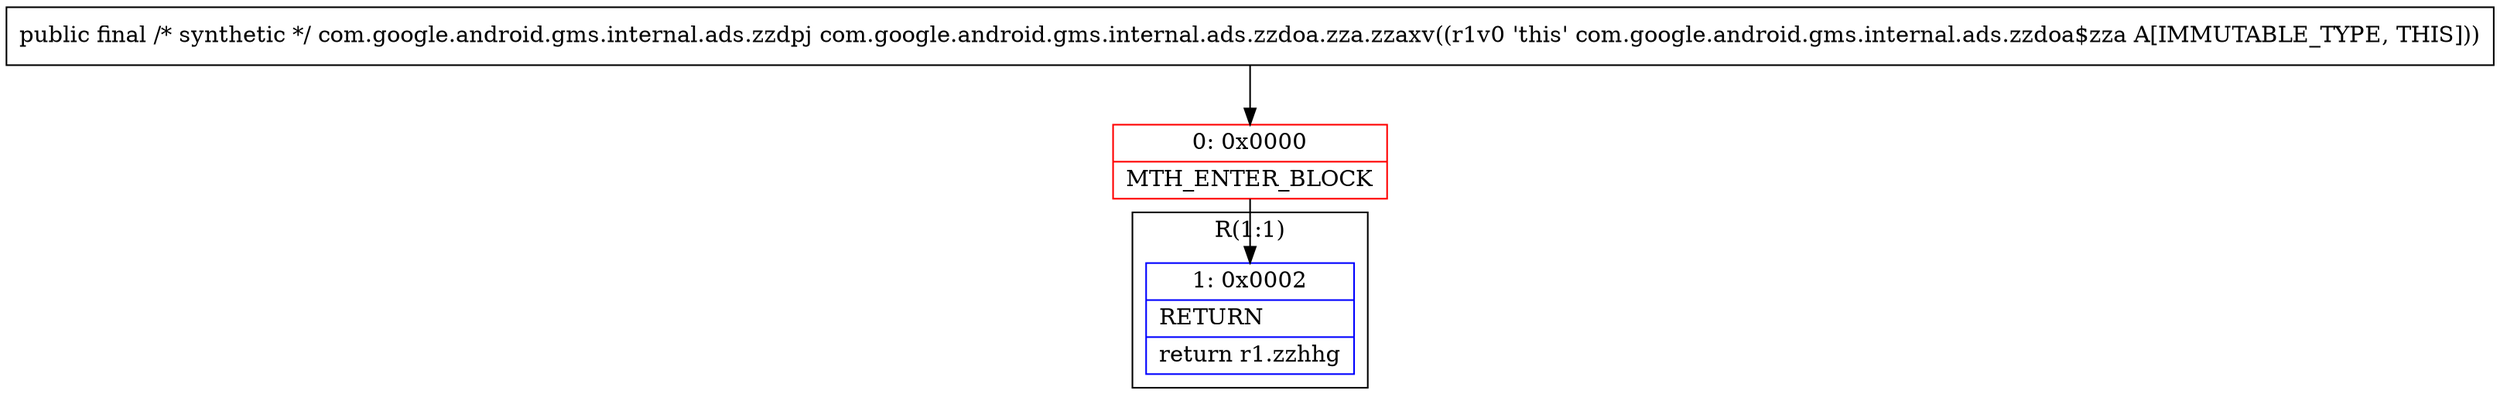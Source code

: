 digraph "CFG forcom.google.android.gms.internal.ads.zzdoa.zza.zzaxv()Lcom\/google\/android\/gms\/internal\/ads\/zzdpj;" {
subgraph cluster_Region_1130053316 {
label = "R(1:1)";
node [shape=record,color=blue];
Node_1 [shape=record,label="{1\:\ 0x0002|RETURN\l|return r1.zzhhg\l}"];
}
Node_0 [shape=record,color=red,label="{0\:\ 0x0000|MTH_ENTER_BLOCK\l}"];
MethodNode[shape=record,label="{public final \/* synthetic *\/ com.google.android.gms.internal.ads.zzdpj com.google.android.gms.internal.ads.zzdoa.zza.zzaxv((r1v0 'this' com.google.android.gms.internal.ads.zzdoa$zza A[IMMUTABLE_TYPE, THIS])) }"];
MethodNode -> Node_0;
Node_0 -> Node_1;
}

